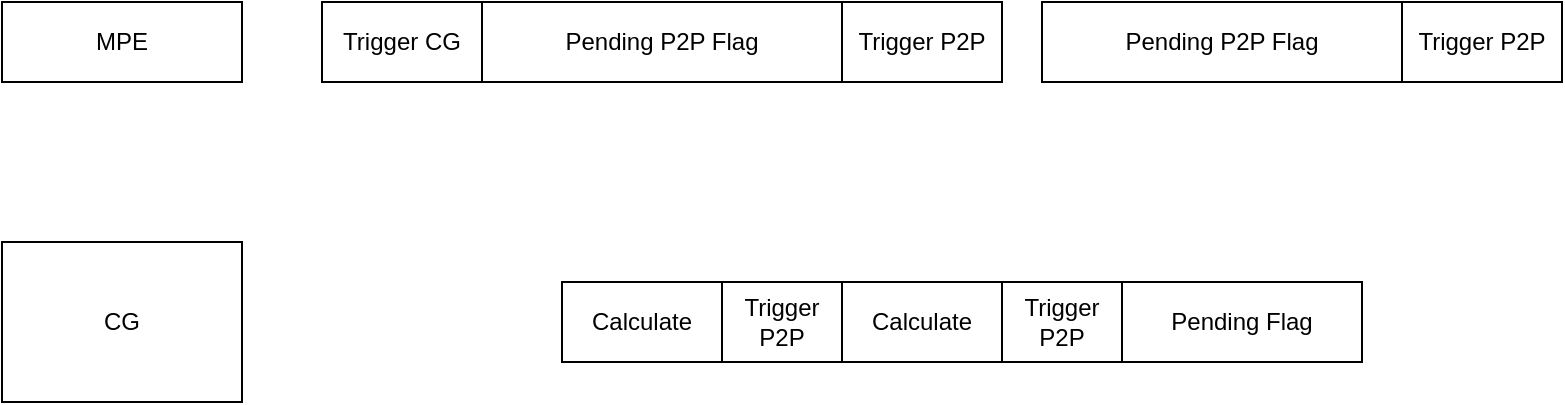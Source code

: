 <mxfile version="23.0.0" type="github">
  <diagram name="Page-1" id="dFplwA7LAqxXr1wG6L84">
    <mxGraphModel dx="954" dy="606" grid="1" gridSize="10" guides="1" tooltips="1" connect="1" arrows="1" fold="1" page="1" pageScale="1" pageWidth="850" pageHeight="1100" math="0" shadow="0">
      <root>
        <mxCell id="0" />
        <mxCell id="1" parent="0" />
        <mxCell id="q3gFSw43MhC_Q-BjB-Tb-1" value="MPE" style="rounded=0;whiteSpace=wrap;html=1;" vertex="1" parent="1">
          <mxGeometry x="120" y="80" width="120" height="40" as="geometry" />
        </mxCell>
        <mxCell id="q3gFSw43MhC_Q-BjB-Tb-2" value="CG" style="rounded=0;whiteSpace=wrap;html=1;" vertex="1" parent="1">
          <mxGeometry x="120" y="200" width="120" height="80" as="geometry" />
        </mxCell>
        <mxCell id="q3gFSw43MhC_Q-BjB-Tb-3" value="Trigger CG" style="rounded=0;whiteSpace=wrap;html=1;" vertex="1" parent="1">
          <mxGeometry x="280" y="80" width="80" height="40" as="geometry" />
        </mxCell>
        <mxCell id="q3gFSw43MhC_Q-BjB-Tb-4" value="Calculate" style="rounded=0;whiteSpace=wrap;html=1;" vertex="1" parent="1">
          <mxGeometry x="400" y="220" width="80" height="40" as="geometry" />
        </mxCell>
        <mxCell id="q3gFSw43MhC_Q-BjB-Tb-5" value="Trigger P2P" style="rounded=0;whiteSpace=wrap;html=1;" vertex="1" parent="1">
          <mxGeometry x="480" y="220" width="60" height="40" as="geometry" />
        </mxCell>
        <mxCell id="q3gFSw43MhC_Q-BjB-Tb-6" value="Calculate" style="rounded=0;whiteSpace=wrap;html=1;" vertex="1" parent="1">
          <mxGeometry x="540" y="220" width="80" height="40" as="geometry" />
        </mxCell>
        <mxCell id="q3gFSw43MhC_Q-BjB-Tb-7" value="Pending Flag" style="rounded=0;whiteSpace=wrap;html=1;" vertex="1" parent="1">
          <mxGeometry x="680" y="220" width="120" height="40" as="geometry" />
        </mxCell>
        <mxCell id="q3gFSw43MhC_Q-BjB-Tb-8" value="Trigger P2P" style="rounded=0;whiteSpace=wrap;html=1;" vertex="1" parent="1">
          <mxGeometry x="620" y="220" width="60" height="40" as="geometry" />
        </mxCell>
        <mxCell id="q3gFSw43MhC_Q-BjB-Tb-9" value="Pending P2P Flag" style="rounded=0;whiteSpace=wrap;html=1;" vertex="1" parent="1">
          <mxGeometry x="360" y="80" width="180" height="40" as="geometry" />
        </mxCell>
        <mxCell id="q3gFSw43MhC_Q-BjB-Tb-10" value="Trigger P2P" style="rounded=0;whiteSpace=wrap;html=1;" vertex="1" parent="1">
          <mxGeometry x="540" y="80" width="80" height="40" as="geometry" />
        </mxCell>
        <mxCell id="q3gFSw43MhC_Q-BjB-Tb-11" value="Pending P2P Flag" style="rounded=0;whiteSpace=wrap;html=1;" vertex="1" parent="1">
          <mxGeometry x="640" y="80" width="180" height="40" as="geometry" />
        </mxCell>
        <mxCell id="q3gFSw43MhC_Q-BjB-Tb-12" value="Trigger P2P" style="rounded=0;whiteSpace=wrap;html=1;" vertex="1" parent="1">
          <mxGeometry x="820" y="80" width="80" height="40" as="geometry" />
        </mxCell>
      </root>
    </mxGraphModel>
  </diagram>
</mxfile>
